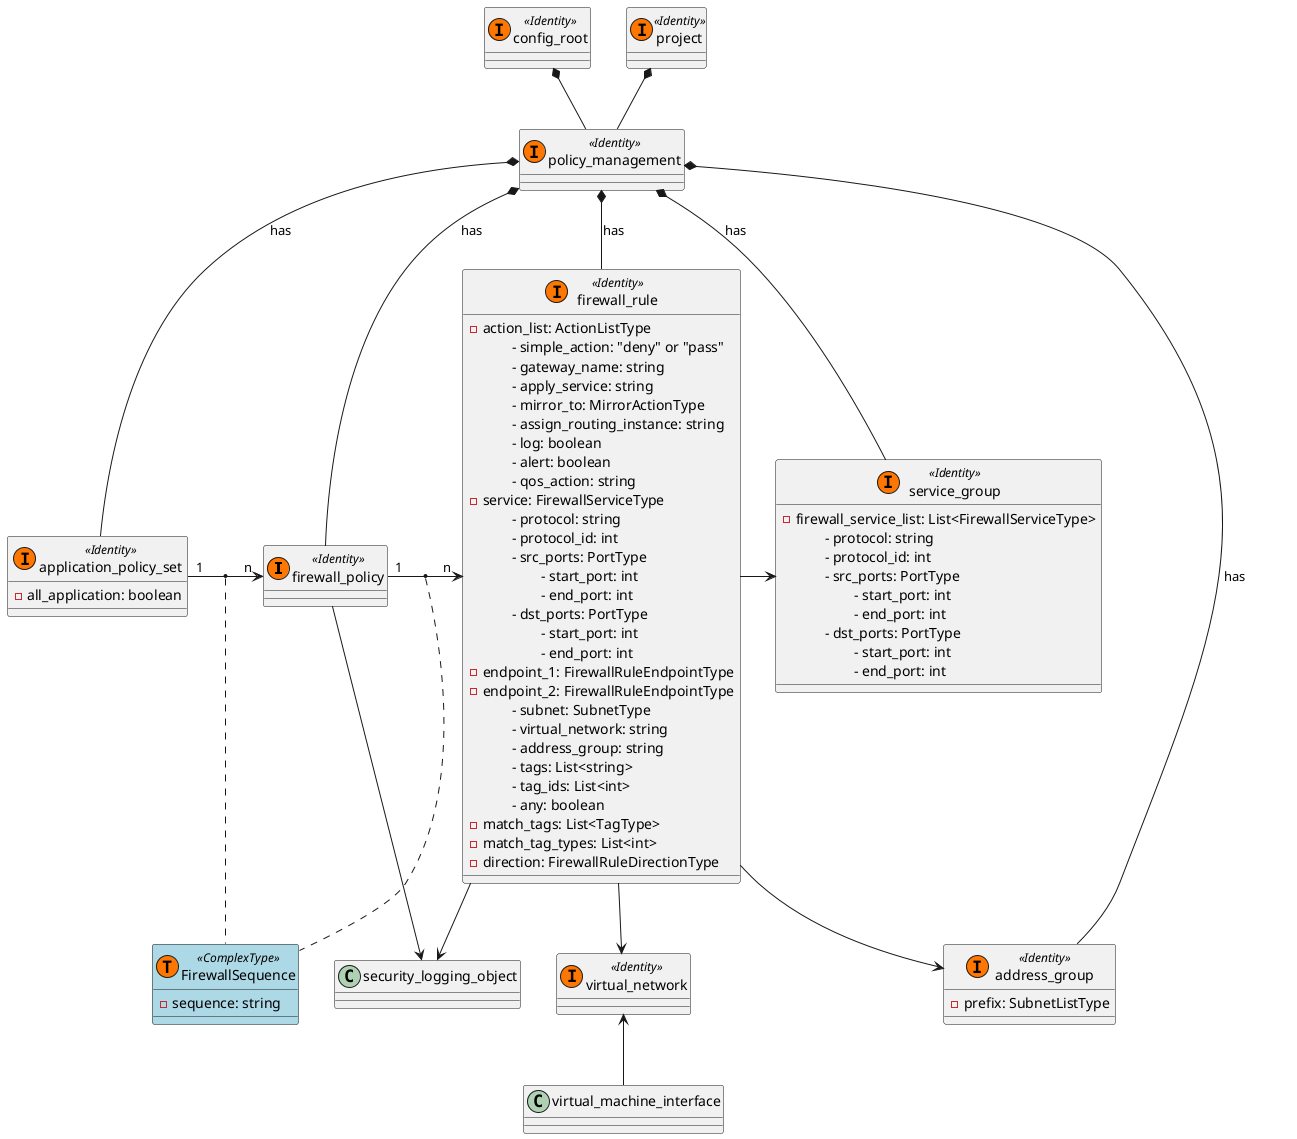 @startuml
class firewall_policy << (I, #FF7700) Identity>> {
}

class firewall_rule << (I, #FF7700) Identity>> {
  - action_list: ActionListType
    \t- simple_action: "deny" or "pass"
    \t- gateway_name: string
    \t- apply_service: string
    \t- mirror_to: MirrorActionType
    \t- assign_routing_instance: string
    \t- log: boolean
    \t- alert: boolean
    \t- qos_action: string
  - service: FirewallServiceType
    \t- protocol: string
    \t- protocol_id: int
    \t- src_ports: PortType
    \t\t- start_port: int
    \t\t- end_port: int
    \t- dst_ports: PortType
    \t\t- start_port: int
    \t\t- end_port: int
  - endpoint_1: FirewallRuleEndpointType
  - endpoint_2: FirewallRuleEndpointType
    \t- subnet: SubnetType
    \t- virtual_network: string
    \t- address_group: string
    \t- tags: List<string>
    \t- tag_ids: List<int>
    \t- any: boolean
  - match_tags: List<TagType>
  - match_tag_types: List<int>
  - direction: FirewallRuleDirectionType
}

class application_policy_set << (I, #FF7700) Identity>> {
  - all_application: boolean
}

class config_root << (I, #FF7700) Identity>> {
}

class policy_management << (I, #FF7700) Identity>> {
}

class project << (I, #FF7700) Identity>> {
}

class service_group << (I, #FF7700) Identity>> {
  - firewall_service_list: List<FirewallServiceType>
    \t- protocol: string
    \t- protocol_id: int
    \t- src_ports: PortType
    \t\t- start_port: int
    \t\t- end_port: int
    \t- dst_ports: PortType
    \t\t- start_port: int
    \t\t- end_port: int
}

class address_group << (I, #FF7700) Identity>> {
  - prefix: SubnetListType
}

class virtual_network << (I, #FF7700) Identity>> {
}

class FirewallSequence << (T, #FF7700) ComplexType >> #lightblue{
  - sequence: string
}

application_policy_set "1 " -> "n " firewall_policy
(application_policy_set, firewall_policy). FirewallSequence
firewall_policy "1 " -> "n " firewall_rule
(firewall_policy, firewall_rule) . FirewallSequence
firewall_rule -> service_group
firewall_rule --> address_group
firewall_rule --> virtual_network
virtual_network <-- virtual_machine_interface

project *-- policy_management
config_root *-- policy_management
policy_management *-- service_group: has
policy_management *-- address_group: has
policy_management *-- firewall_rule: has
policy_management *-- firewall_policy: has
policy_management *-- application_policy_set: has

firewall_rule --> security_logging_object
firewall_policy --> security_logging_object
@enduml
